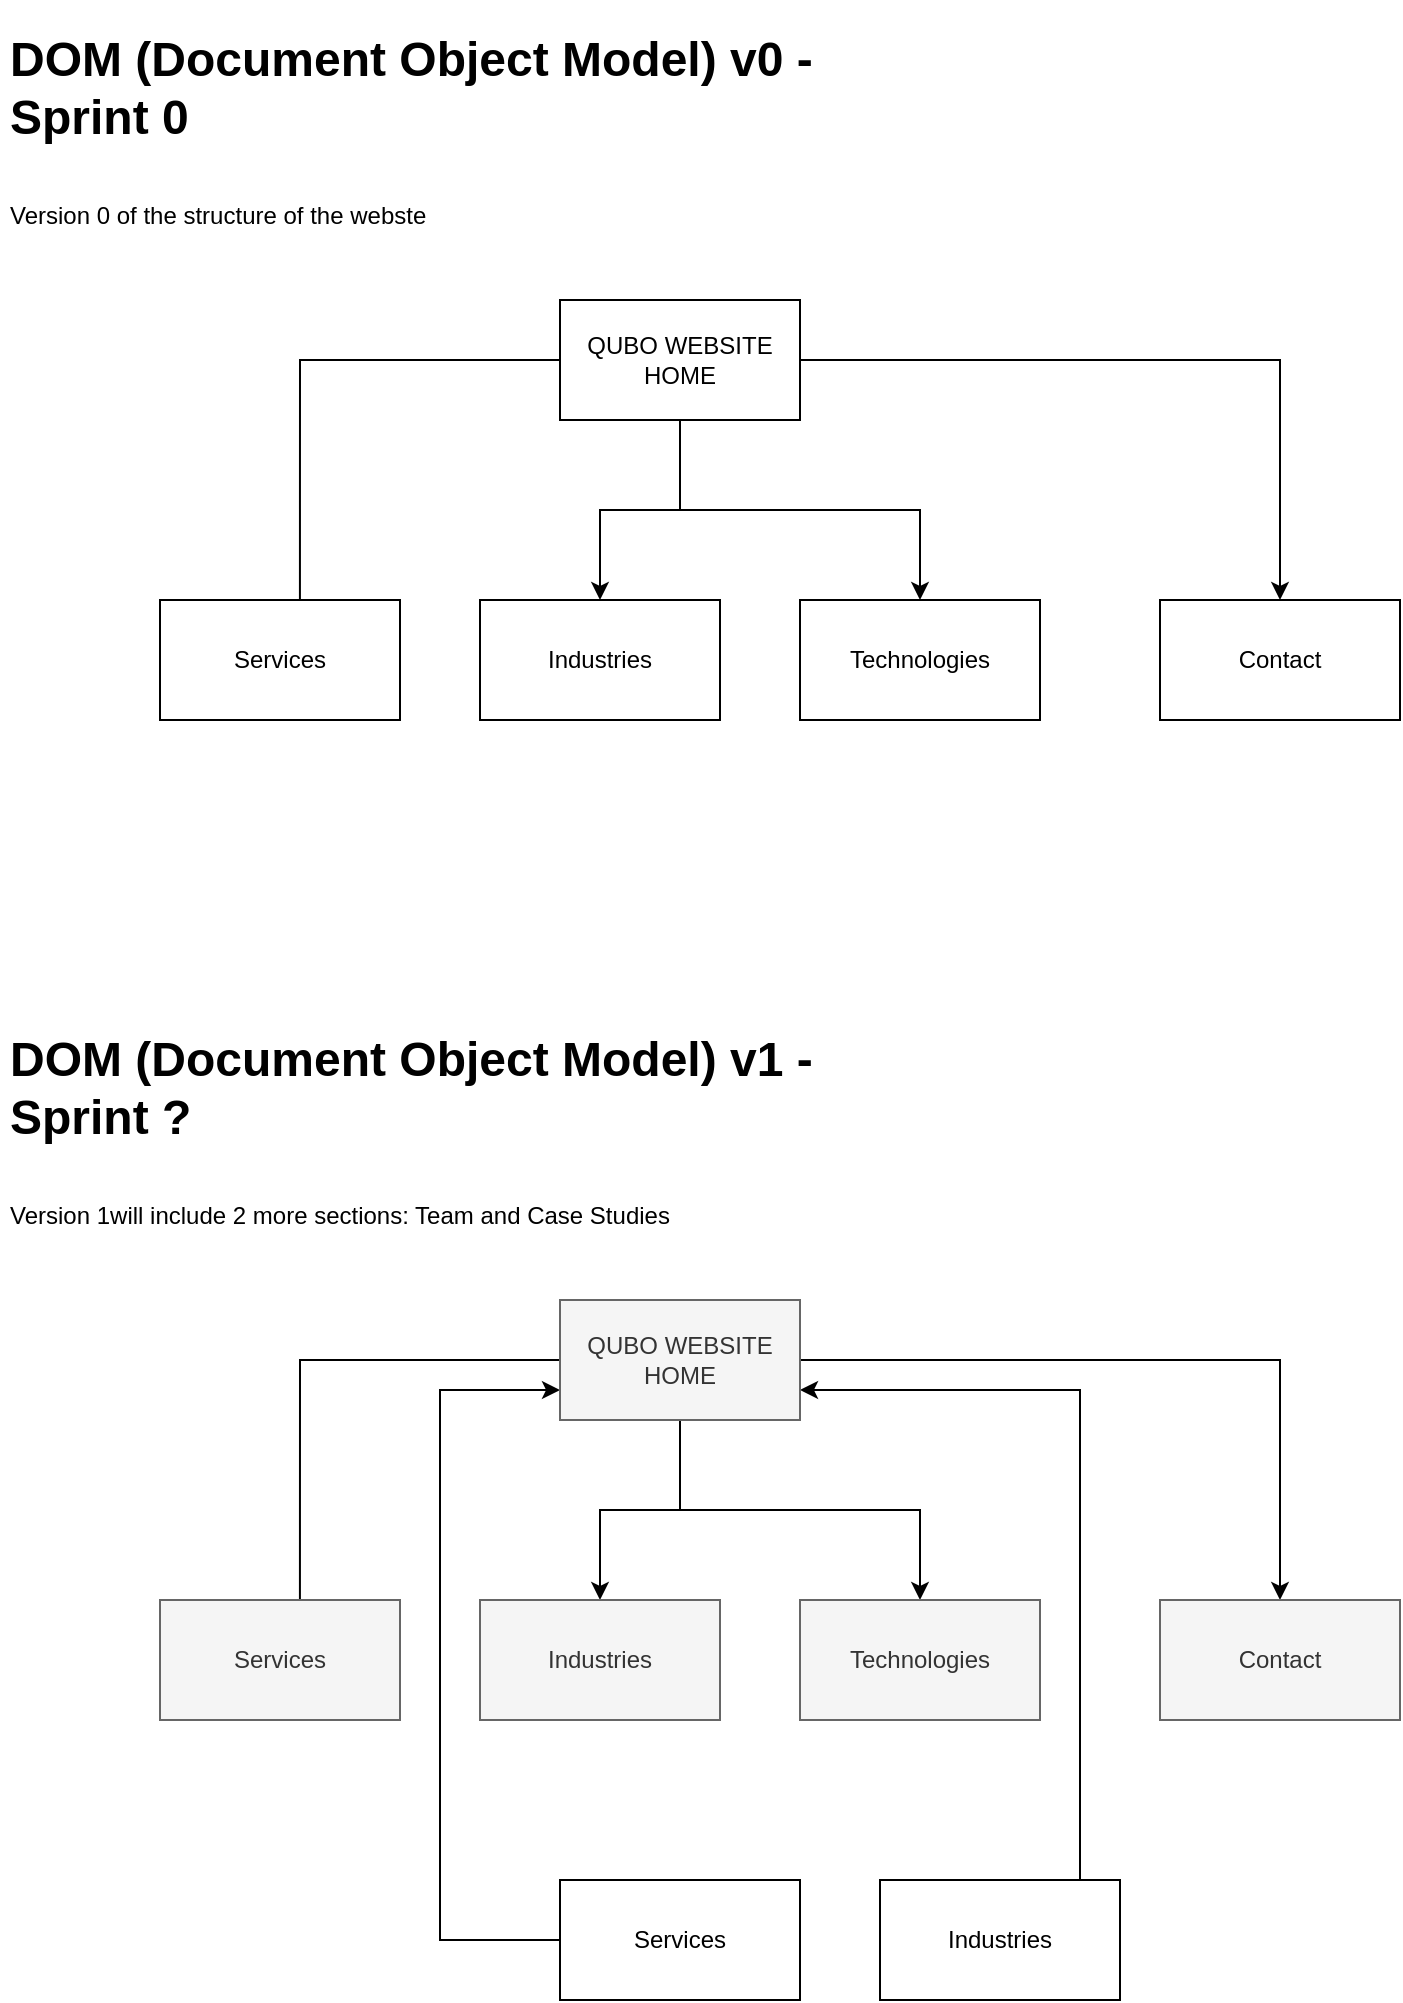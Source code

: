 <mxfile version="20.6.0" type="github">
  <diagram id="Dge0RgJNsbXBdX-BQOf3" name="Document Object Model">
    <mxGraphModel dx="2062" dy="1154" grid="1" gridSize="10" guides="1" tooltips="1" connect="1" arrows="1" fold="1" page="1" pageScale="1" pageWidth="827" pageHeight="1169" math="0" shadow="0">
      <root>
        <mxCell id="0" />
        <mxCell id="1" parent="0" />
        <mxCell id="Wg67gMYFNeZQN0fIBw4B-8" style="edgeStyle=orthogonalEdgeStyle;rounded=0;orthogonalLoop=1;jettySize=auto;html=1;entryX=0.5;entryY=0;entryDx=0;entryDy=0;" parent="1" source="Wg67gMYFNeZQN0fIBw4B-1" target="Wg67gMYFNeZQN0fIBw4B-3" edge="1">
          <mxGeometry relative="1" as="geometry" />
        </mxCell>
        <mxCell id="Wg67gMYFNeZQN0fIBw4B-9" style="edgeStyle=orthogonalEdgeStyle;rounded=0;orthogonalLoop=1;jettySize=auto;html=1;entryX=0.583;entryY=0.167;entryDx=0;entryDy=0;entryPerimeter=0;" parent="1" source="Wg67gMYFNeZQN0fIBw4B-1" target="Wg67gMYFNeZQN0fIBw4B-2" edge="1">
          <mxGeometry relative="1" as="geometry" />
        </mxCell>
        <mxCell id="Wg67gMYFNeZQN0fIBw4B-10" style="edgeStyle=orthogonalEdgeStyle;rounded=0;orthogonalLoop=1;jettySize=auto;html=1;" parent="1" source="Wg67gMYFNeZQN0fIBw4B-1" target="Wg67gMYFNeZQN0fIBw4B-4" edge="1">
          <mxGeometry relative="1" as="geometry" />
        </mxCell>
        <mxCell id="Wg67gMYFNeZQN0fIBw4B-11" style="edgeStyle=orthogonalEdgeStyle;rounded=0;orthogonalLoop=1;jettySize=auto;html=1;" parent="1" source="Wg67gMYFNeZQN0fIBw4B-1" target="Wg67gMYFNeZQN0fIBw4B-5" edge="1">
          <mxGeometry relative="1" as="geometry" />
        </mxCell>
        <mxCell id="Wg67gMYFNeZQN0fIBw4B-1" value="QUBO WEBSITE HOME" style="rounded=0;whiteSpace=wrap;html=1;" parent="1" vertex="1">
          <mxGeometry x="320" y="180" width="120" height="60" as="geometry" />
        </mxCell>
        <mxCell id="Wg67gMYFNeZQN0fIBw4B-2" value="Services" style="rounded=0;whiteSpace=wrap;html=1;" parent="1" vertex="1">
          <mxGeometry x="120" y="330" width="120" height="60" as="geometry" />
        </mxCell>
        <mxCell id="Wg67gMYFNeZQN0fIBw4B-3" value="Industries" style="rounded=0;whiteSpace=wrap;html=1;" parent="1" vertex="1">
          <mxGeometry x="280" y="330" width="120" height="60" as="geometry" />
        </mxCell>
        <mxCell id="Wg67gMYFNeZQN0fIBw4B-4" value="Technologies" style="rounded=0;whiteSpace=wrap;html=1;" parent="1" vertex="1">
          <mxGeometry x="440" y="330" width="120" height="60" as="geometry" />
        </mxCell>
        <mxCell id="Wg67gMYFNeZQN0fIBw4B-5" value="Contact" style="rounded=0;whiteSpace=wrap;html=1;" parent="1" vertex="1">
          <mxGeometry x="620" y="330" width="120" height="60" as="geometry" />
        </mxCell>
        <mxCell id="Wg67gMYFNeZQN0fIBw4B-12" value="&lt;h1&gt;&lt;span style=&quot;background-color: initial;&quot;&gt;DOM (Document Object Model) v0 - Sprint 0&lt;/span&gt;&lt;/h1&gt;&lt;h1&gt;&lt;span style=&quot;background-color: initial; font-size: 12px; font-weight: normal;&quot;&gt;Version 0 of the structure of the webste&lt;/span&gt;&lt;br&gt;&lt;/h1&gt;" style="text;html=1;strokeColor=none;fillColor=none;spacing=5;spacingTop=-20;whiteSpace=wrap;overflow=hidden;rounded=0;" parent="1" vertex="1">
          <mxGeometry x="40" y="40" width="450" height="120" as="geometry" />
        </mxCell>
        <mxCell id="Wg67gMYFNeZQN0fIBw4B-13" style="edgeStyle=orthogonalEdgeStyle;rounded=0;orthogonalLoop=1;jettySize=auto;html=1;entryX=0.5;entryY=0;entryDx=0;entryDy=0;" parent="1" source="Wg67gMYFNeZQN0fIBw4B-17" target="Wg67gMYFNeZQN0fIBw4B-19" edge="1">
          <mxGeometry relative="1" as="geometry" />
        </mxCell>
        <mxCell id="Wg67gMYFNeZQN0fIBw4B-14" style="edgeStyle=orthogonalEdgeStyle;rounded=0;orthogonalLoop=1;jettySize=auto;html=1;entryX=0.583;entryY=0.167;entryDx=0;entryDy=0;entryPerimeter=0;" parent="1" source="Wg67gMYFNeZQN0fIBw4B-17" target="Wg67gMYFNeZQN0fIBw4B-18" edge="1">
          <mxGeometry relative="1" as="geometry" />
        </mxCell>
        <mxCell id="Wg67gMYFNeZQN0fIBw4B-15" style="edgeStyle=orthogonalEdgeStyle;rounded=0;orthogonalLoop=1;jettySize=auto;html=1;" parent="1" source="Wg67gMYFNeZQN0fIBw4B-17" target="Wg67gMYFNeZQN0fIBw4B-20" edge="1">
          <mxGeometry relative="1" as="geometry" />
        </mxCell>
        <mxCell id="Wg67gMYFNeZQN0fIBw4B-16" style="edgeStyle=orthogonalEdgeStyle;rounded=0;orthogonalLoop=1;jettySize=auto;html=1;" parent="1" source="Wg67gMYFNeZQN0fIBw4B-17" target="Wg67gMYFNeZQN0fIBw4B-21" edge="1">
          <mxGeometry relative="1" as="geometry" />
        </mxCell>
        <mxCell id="Wg67gMYFNeZQN0fIBw4B-17" value="QUBO WEBSITE HOME" style="rounded=0;whiteSpace=wrap;html=1;" parent="1" vertex="1">
          <mxGeometry x="320" y="680" width="120" height="60" as="geometry" />
        </mxCell>
        <mxCell id="Wg67gMYFNeZQN0fIBw4B-18" value="Services" style="rounded=0;whiteSpace=wrap;html=1;" parent="1" vertex="1">
          <mxGeometry x="120" y="830" width="120" height="60" as="geometry" />
        </mxCell>
        <mxCell id="Wg67gMYFNeZQN0fIBw4B-19" value="Industries" style="rounded=0;whiteSpace=wrap;html=1;" parent="1" vertex="1">
          <mxGeometry x="280" y="830" width="120" height="60" as="geometry" />
        </mxCell>
        <mxCell id="Wg67gMYFNeZQN0fIBw4B-20" value="Technologies" style="rounded=0;whiteSpace=wrap;html=1;fillColor=#f5f5f5;fontColor=#333333;strokeColor=#666666;" parent="1" vertex="1">
          <mxGeometry x="440" y="830" width="120" height="60" as="geometry" />
        </mxCell>
        <mxCell id="Wg67gMYFNeZQN0fIBw4B-21" value="Contact" style="rounded=0;whiteSpace=wrap;html=1;fillColor=#f5f5f5;fontColor=#333333;strokeColor=#666666;" parent="1" vertex="1">
          <mxGeometry x="620" y="830" width="120" height="60" as="geometry" />
        </mxCell>
        <mxCell id="Wg67gMYFNeZQN0fIBw4B-22" value="&lt;h1&gt;&lt;span style=&quot;background-color: initial;&quot;&gt;DOM (Document Object Model) v1 - Sprint ?&lt;/span&gt;&lt;/h1&gt;&lt;h1&gt;&lt;span style=&quot;background-color: initial; font-size: 12px; font-weight: normal;&quot;&gt;Version 1will include 2 more sections: Team and Case Studies&lt;/span&gt;&lt;br&gt;&lt;/h1&gt;" style="text;html=1;strokeColor=none;fillColor=none;spacing=5;spacingTop=-20;whiteSpace=wrap;overflow=hidden;rounded=0;" parent="1" vertex="1">
          <mxGeometry x="40" y="540" width="450" height="120" as="geometry" />
        </mxCell>
        <mxCell id="Wg67gMYFNeZQN0fIBw4B-29" style="edgeStyle=orthogonalEdgeStyle;rounded=0;orthogonalLoop=1;jettySize=auto;html=1;entryX=0;entryY=0.75;entryDx=0;entryDy=0;" parent="1" source="Wg67gMYFNeZQN0fIBw4B-23" target="Wg67gMYFNeZQN0fIBw4B-25" edge="1">
          <mxGeometry relative="1" as="geometry">
            <Array as="points">
              <mxPoint x="260" y="1000" />
              <mxPoint x="260" y="725" />
            </Array>
          </mxGeometry>
        </mxCell>
        <mxCell id="Wg67gMYFNeZQN0fIBw4B-23" value="Services" style="rounded=0;whiteSpace=wrap;html=1;" parent="1" vertex="1">
          <mxGeometry x="320" y="970" width="120" height="60" as="geometry" />
        </mxCell>
        <mxCell id="Wg67gMYFNeZQN0fIBw4B-28" style="edgeStyle=orthogonalEdgeStyle;rounded=0;orthogonalLoop=1;jettySize=auto;html=1;entryX=1;entryY=0.75;entryDx=0;entryDy=0;" parent="1" source="Wg67gMYFNeZQN0fIBw4B-24" target="Wg67gMYFNeZQN0fIBw4B-25" edge="1">
          <mxGeometry relative="1" as="geometry">
            <Array as="points">
              <mxPoint x="580" y="725" />
            </Array>
          </mxGeometry>
        </mxCell>
        <mxCell id="Wg67gMYFNeZQN0fIBw4B-24" value="Industries" style="rounded=0;whiteSpace=wrap;html=1;" parent="1" vertex="1">
          <mxGeometry x="480" y="970" width="120" height="60" as="geometry" />
        </mxCell>
        <mxCell id="Wg67gMYFNeZQN0fIBw4B-25" value="QUBO WEBSITE HOME" style="rounded=0;whiteSpace=wrap;html=1;fillColor=#f5f5f5;fontColor=#333333;strokeColor=#666666;" parent="1" vertex="1">
          <mxGeometry x="320" y="680" width="120" height="60" as="geometry" />
        </mxCell>
        <mxCell id="Wg67gMYFNeZQN0fIBw4B-26" value="Services" style="rounded=0;whiteSpace=wrap;html=1;fillColor=#f5f5f5;fontColor=#333333;strokeColor=#666666;" parent="1" vertex="1">
          <mxGeometry x="120" y="830" width="120" height="60" as="geometry" />
        </mxCell>
        <mxCell id="Wg67gMYFNeZQN0fIBw4B-27" value="Industries" style="rounded=0;whiteSpace=wrap;html=1;fillColor=#f5f5f5;fontColor=#333333;strokeColor=#666666;" parent="1" vertex="1">
          <mxGeometry x="280" y="830" width="120" height="60" as="geometry" />
        </mxCell>
      </root>
    </mxGraphModel>
  </diagram>
</mxfile>

